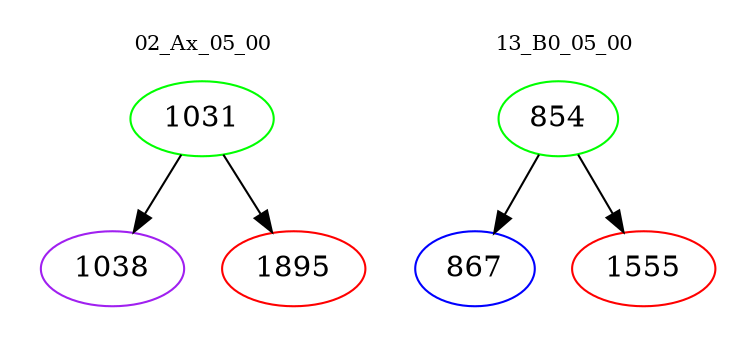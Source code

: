 digraph{
subgraph cluster_0 {
color = white
label = "02_Ax_05_00";
fontsize=10;
T0_1031 [label="1031", color="green"]
T0_1031 -> T0_1038 [color="black"]
T0_1038 [label="1038", color="purple"]
T0_1031 -> T0_1895 [color="black"]
T0_1895 [label="1895", color="red"]
}
subgraph cluster_1 {
color = white
label = "13_B0_05_00";
fontsize=10;
T1_854 [label="854", color="green"]
T1_854 -> T1_867 [color="black"]
T1_867 [label="867", color="blue"]
T1_854 -> T1_1555 [color="black"]
T1_1555 [label="1555", color="red"]
}
}
